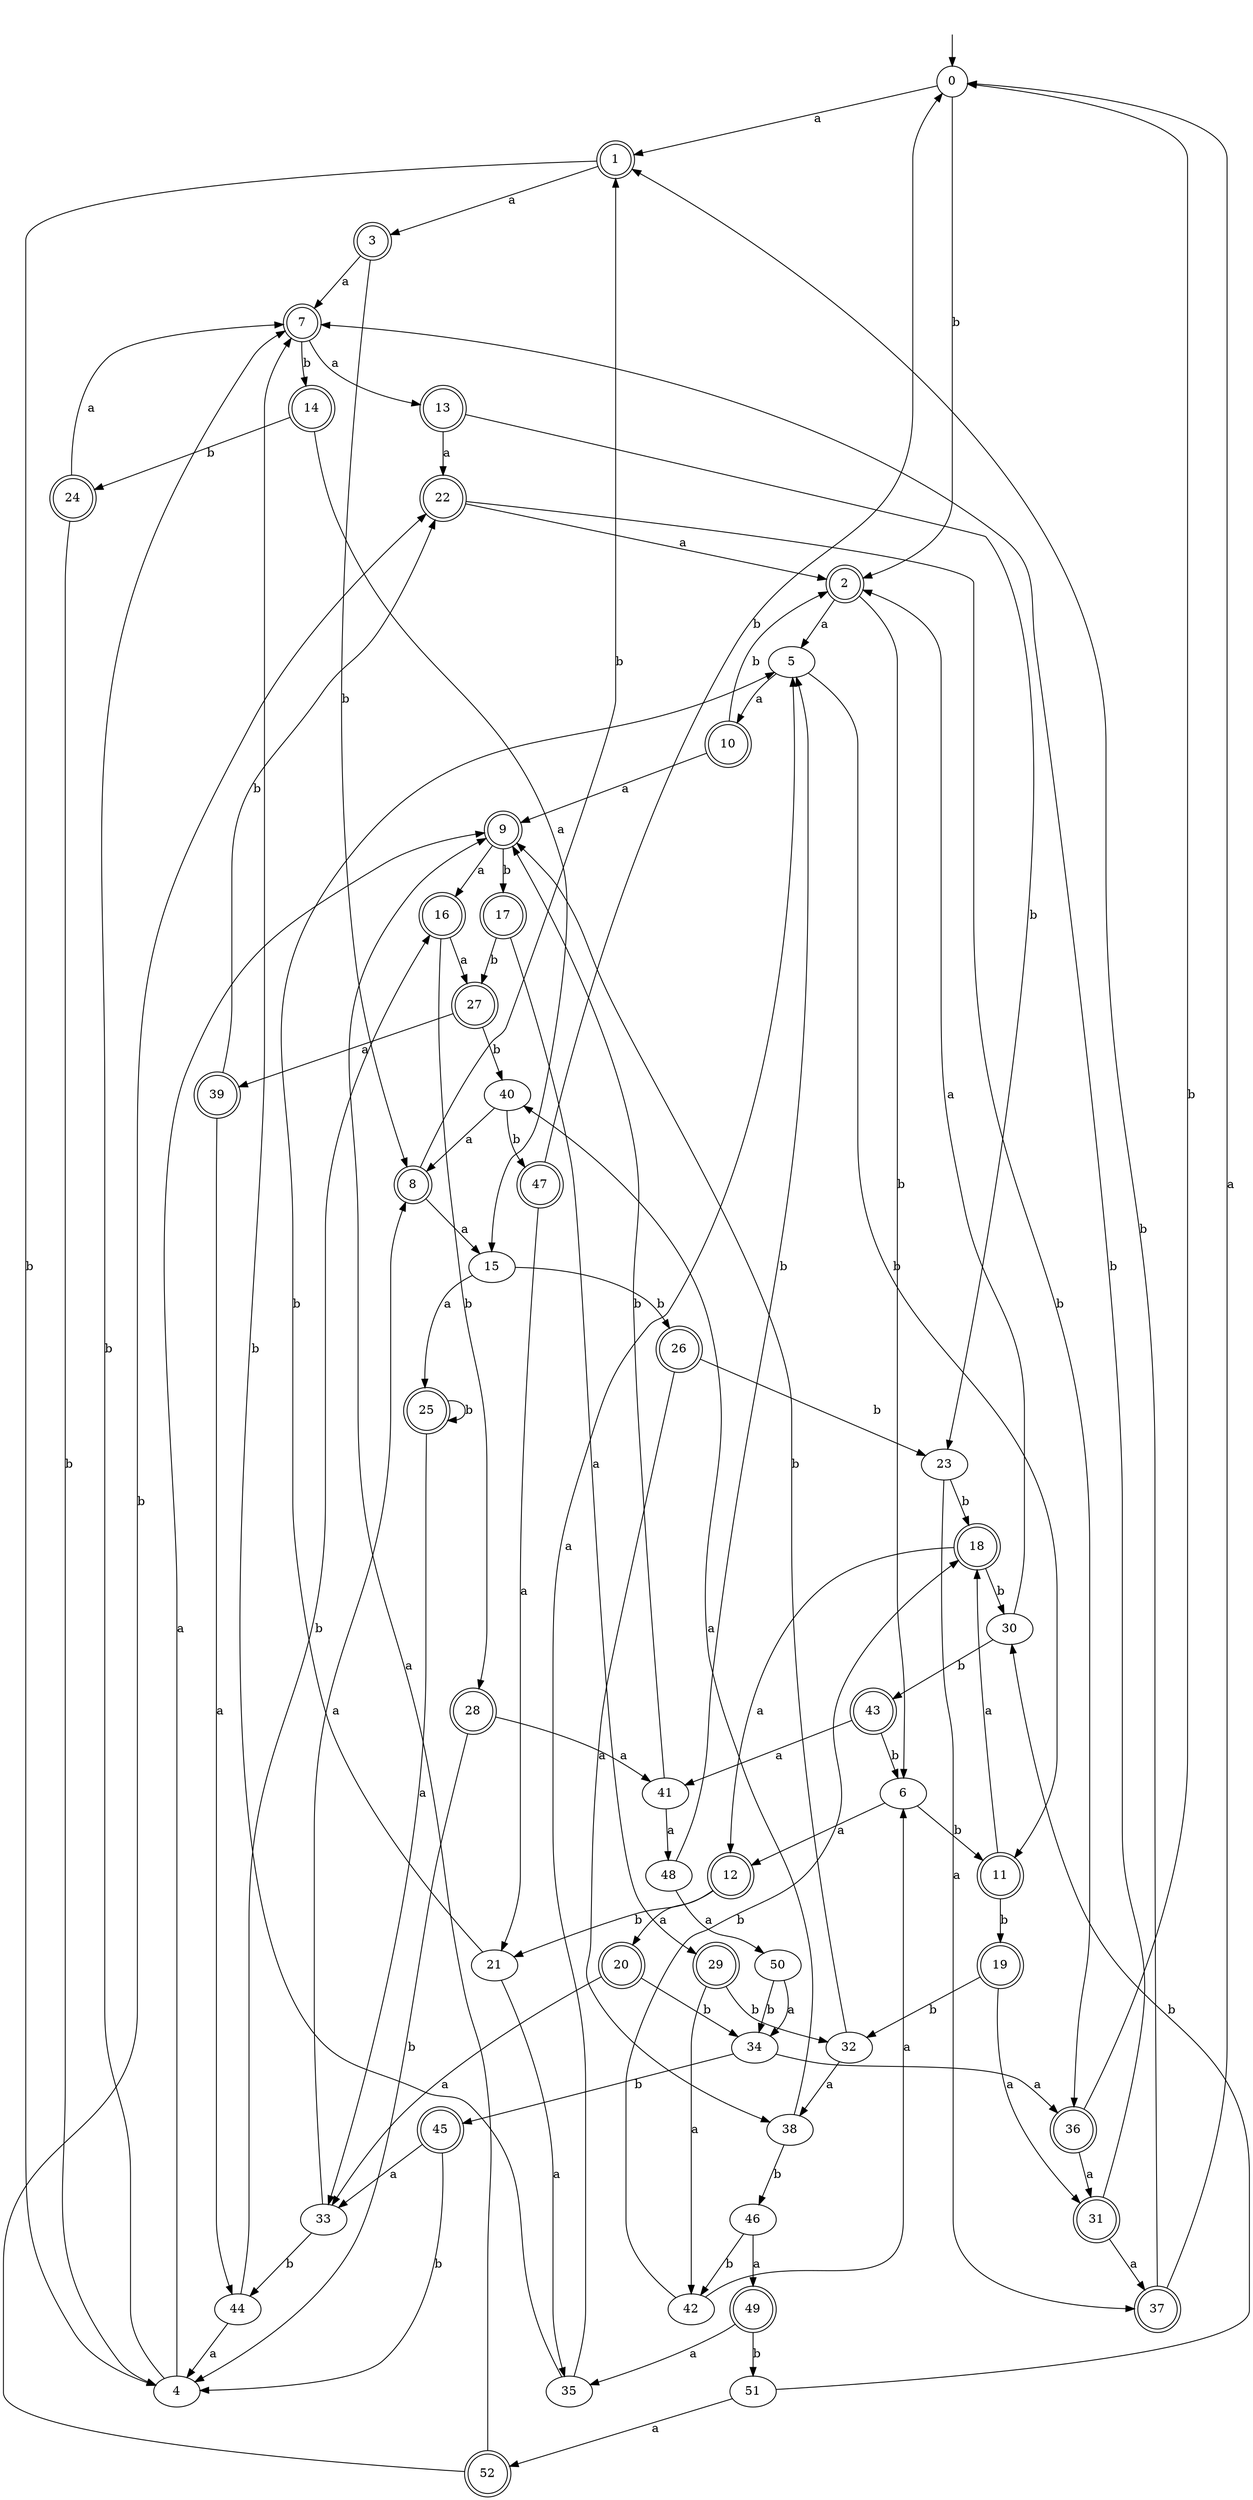 digraph RandomDFA {
  __start0 [label="", shape=none];
  __start0 -> 0 [label=""];
  0 [shape=circle]
  0 -> 1 [label="a"]
  0 -> 2 [label="b"]
  1 [shape=doublecircle]
  1 -> 3 [label="a"]
  1 -> 4 [label="b"]
  2 [shape=doublecircle]
  2 -> 5 [label="a"]
  2 -> 6 [label="b"]
  3 [shape=doublecircle]
  3 -> 7 [label="a"]
  3 -> 8 [label="b"]
  4
  4 -> 9 [label="a"]
  4 -> 7 [label="b"]
  5
  5 -> 10 [label="a"]
  5 -> 11 [label="b"]
  6
  6 -> 12 [label="a"]
  6 -> 11 [label="b"]
  7 [shape=doublecircle]
  7 -> 13 [label="a"]
  7 -> 14 [label="b"]
  8 [shape=doublecircle]
  8 -> 15 [label="a"]
  8 -> 1 [label="b"]
  9 [shape=doublecircle]
  9 -> 16 [label="a"]
  9 -> 17 [label="b"]
  10 [shape=doublecircle]
  10 -> 9 [label="a"]
  10 -> 2 [label="b"]
  11 [shape=doublecircle]
  11 -> 18 [label="a"]
  11 -> 19 [label="b"]
  12 [shape=doublecircle]
  12 -> 20 [label="a"]
  12 -> 21 [label="b"]
  13 [shape=doublecircle]
  13 -> 22 [label="a"]
  13 -> 23 [label="b"]
  14 [shape=doublecircle]
  14 -> 15 [label="a"]
  14 -> 24 [label="b"]
  15
  15 -> 25 [label="a"]
  15 -> 26 [label="b"]
  16 [shape=doublecircle]
  16 -> 27 [label="a"]
  16 -> 28 [label="b"]
  17 [shape=doublecircle]
  17 -> 29 [label="a"]
  17 -> 27 [label="b"]
  18 [shape=doublecircle]
  18 -> 12 [label="a"]
  18 -> 30 [label="b"]
  19 [shape=doublecircle]
  19 -> 31 [label="a"]
  19 -> 32 [label="b"]
  20 [shape=doublecircle]
  20 -> 33 [label="a"]
  20 -> 34 [label="b"]
  21
  21 -> 35 [label="a"]
  21 -> 5 [label="b"]
  22 [shape=doublecircle]
  22 -> 2 [label="a"]
  22 -> 36 [label="b"]
  23
  23 -> 37 [label="a"]
  23 -> 18 [label="b"]
  24 [shape=doublecircle]
  24 -> 7 [label="a"]
  24 -> 4 [label="b"]
  25 [shape=doublecircle]
  25 -> 33 [label="a"]
  25 -> 25 [label="b"]
  26 [shape=doublecircle]
  26 -> 38 [label="a"]
  26 -> 23 [label="b"]
  27 [shape=doublecircle]
  27 -> 39 [label="a"]
  27 -> 40 [label="b"]
  28 [shape=doublecircle]
  28 -> 41 [label="a"]
  28 -> 4 [label="b"]
  29 [shape=doublecircle]
  29 -> 42 [label="a"]
  29 -> 32 [label="b"]
  30
  30 -> 2 [label="a"]
  30 -> 43 [label="b"]
  31 [shape=doublecircle]
  31 -> 37 [label="a"]
  31 -> 7 [label="b"]
  32
  32 -> 38 [label="a"]
  32 -> 9 [label="b"]
  33
  33 -> 8 [label="a"]
  33 -> 44 [label="b"]
  34
  34 -> 36 [label="a"]
  34 -> 45 [label="b"]
  35
  35 -> 5 [label="a"]
  35 -> 7 [label="b"]
  36 [shape=doublecircle]
  36 -> 31 [label="a"]
  36 -> 0 [label="b"]
  37 [shape=doublecircle]
  37 -> 0 [label="a"]
  37 -> 1 [label="b"]
  38
  38 -> 40 [label="a"]
  38 -> 46 [label="b"]
  39 [shape=doublecircle]
  39 -> 44 [label="a"]
  39 -> 22 [label="b"]
  40
  40 -> 8 [label="a"]
  40 -> 47 [label="b"]
  41
  41 -> 48 [label="a"]
  41 -> 9 [label="b"]
  42
  42 -> 6 [label="a"]
  42 -> 18 [label="b"]
  43 [shape=doublecircle]
  43 -> 41 [label="a"]
  43 -> 6 [label="b"]
  44
  44 -> 4 [label="a"]
  44 -> 16 [label="b"]
  45 [shape=doublecircle]
  45 -> 33 [label="a"]
  45 -> 4 [label="b"]
  46
  46 -> 49 [label="a"]
  46 -> 42 [label="b"]
  47 [shape=doublecircle]
  47 -> 21 [label="a"]
  47 -> 0 [label="b"]
  48
  48 -> 50 [label="a"]
  48 -> 5 [label="b"]
  49 [shape=doublecircle]
  49 -> 35 [label="a"]
  49 -> 51 [label="b"]
  50
  50 -> 34 [label="a"]
  50 -> 34 [label="b"]
  51
  51 -> 52 [label="a"]
  51 -> 30 [label="b"]
  52 [shape=doublecircle]
  52 -> 9 [label="a"]
  52 -> 22 [label="b"]
}
